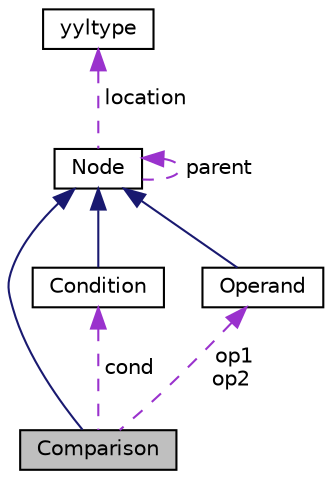 digraph "Comparison"
{
  edge [fontname="Helvetica",fontsize="10",labelfontname="Helvetica",labelfontsize="10"];
  node [fontname="Helvetica",fontsize="10",shape=record];
  Node2 [label="Comparison",height=0.2,width=0.4,color="black", fillcolor="grey75", style="filled", fontcolor="black"];
  Node3 -> Node2 [dir="back",color="midnightblue",fontsize="10",style="solid"];
  Node3 [label="Node",height=0.2,width=0.4,color="black", fillcolor="white", style="filled",URL="$class_node.html"];
  Node3 -> Node3 [dir="back",color="darkorchid3",fontsize="10",style="dashed",label=" parent" ];
  Node4 -> Node3 [dir="back",color="darkorchid3",fontsize="10",style="dashed",label=" location" ];
  Node4 [label="yyltype",height=0.2,width=0.4,color="black", fillcolor="white", style="filled",URL="$structyyltype.html"];
  Node5 -> Node2 [dir="back",color="darkorchid3",fontsize="10",style="dashed",label=" cond" ];
  Node5 [label="Condition",height=0.2,width=0.4,color="black", fillcolor="white", style="filled",URL="$class_condition.html"];
  Node3 -> Node5 [dir="back",color="midnightblue",fontsize="10",style="solid"];
  Node6 -> Node2 [dir="back",color="darkorchid3",fontsize="10",style="dashed",label=" op1\nop2" ];
  Node6 [label="Operand",height=0.2,width=0.4,color="black", fillcolor="white", style="filled",URL="$class_operand.html"];
  Node3 -> Node6 [dir="back",color="midnightblue",fontsize="10",style="solid"];
}
